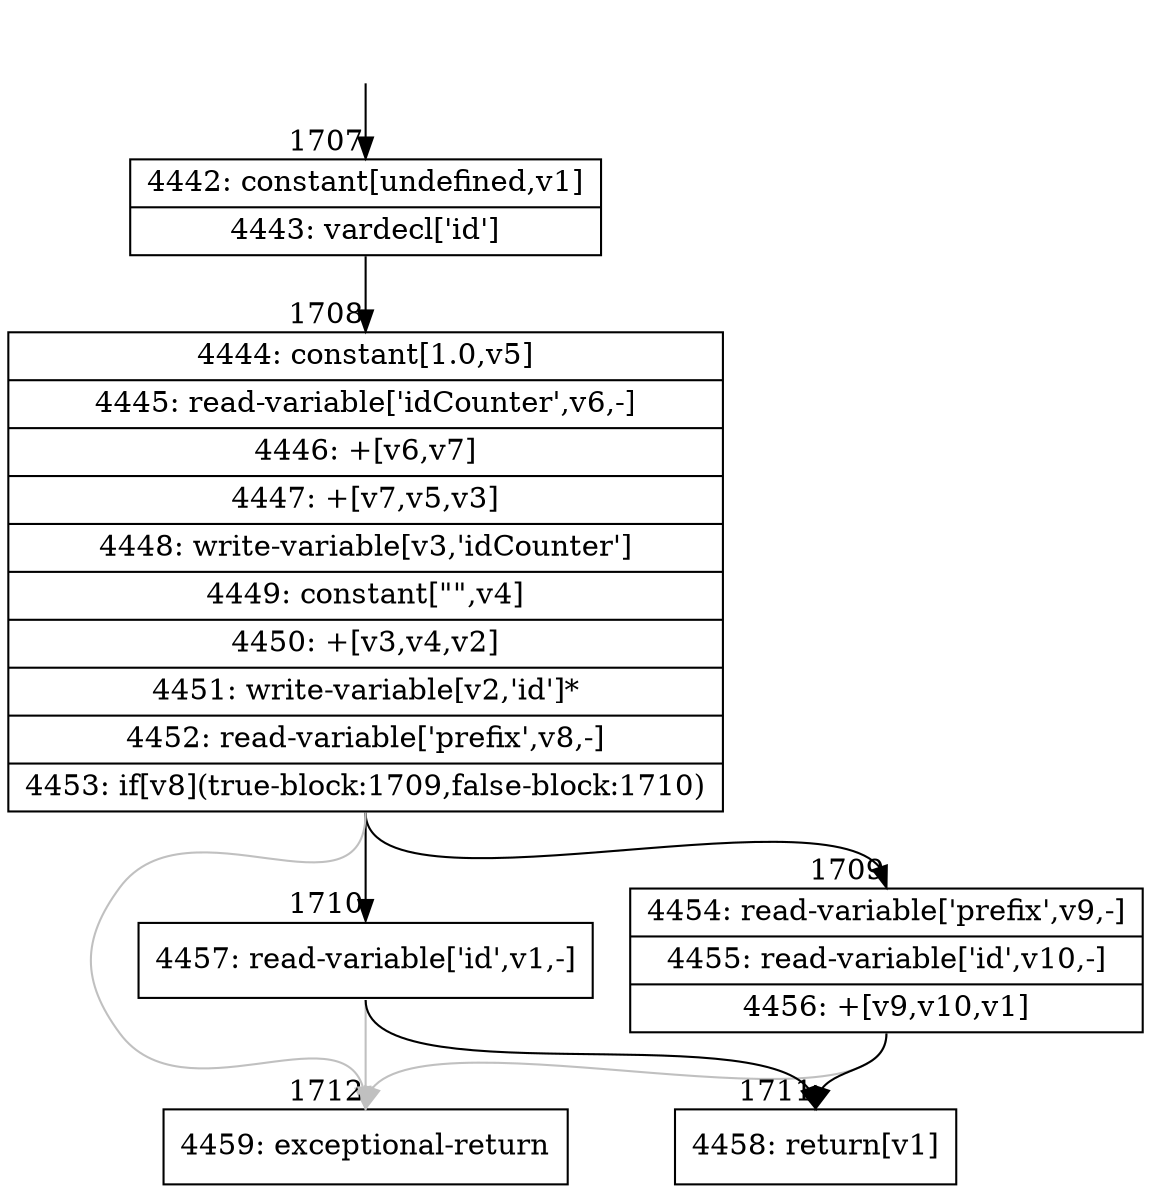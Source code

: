 digraph {
rankdir="TD"
BB_entry151[shape=none,label=""];
BB_entry151 -> BB1707 [tailport=s, headport=n, headlabel="    1707"]
BB1707 [shape=record label="{4442: constant[undefined,v1]|4443: vardecl['id']}" ] 
BB1707 -> BB1708 [tailport=s, headport=n, headlabel="      1708"]
BB1708 [shape=record label="{4444: constant[1.0,v5]|4445: read-variable['idCounter',v6,-]|4446: +[v6,v7]|4447: +[v7,v5,v3]|4448: write-variable[v3,'idCounter']|4449: constant[\"\",v4]|4450: +[v3,v4,v2]|4451: write-variable[v2,'id']*|4452: read-variable['prefix',v8,-]|4453: if[v8](true-block:1709,false-block:1710)}" ] 
BB1708 -> BB1709 [tailport=s, headport=n, headlabel="      1709"]
BB1708 -> BB1710 [tailport=s, headport=n, headlabel="      1710"]
BB1708 -> BB1712 [tailport=s, headport=n, color=gray, headlabel="      1712"]
BB1709 [shape=record label="{4454: read-variable['prefix',v9,-]|4455: read-variable['id',v10,-]|4456: +[v9,v10,v1]}" ] 
BB1709 -> BB1711 [tailport=s, headport=n, headlabel="      1711"]
BB1709 -> BB1712 [tailport=s, headport=n, color=gray]
BB1710 [shape=record label="{4457: read-variable['id',v1,-]}" ] 
BB1710 -> BB1711 [tailport=s, headport=n]
BB1710 -> BB1712 [tailport=s, headport=n, color=gray]
BB1711 [shape=record label="{4458: return[v1]}" ] 
BB1712 [shape=record label="{4459: exceptional-return}" ] 
//#$~ 1378
}
